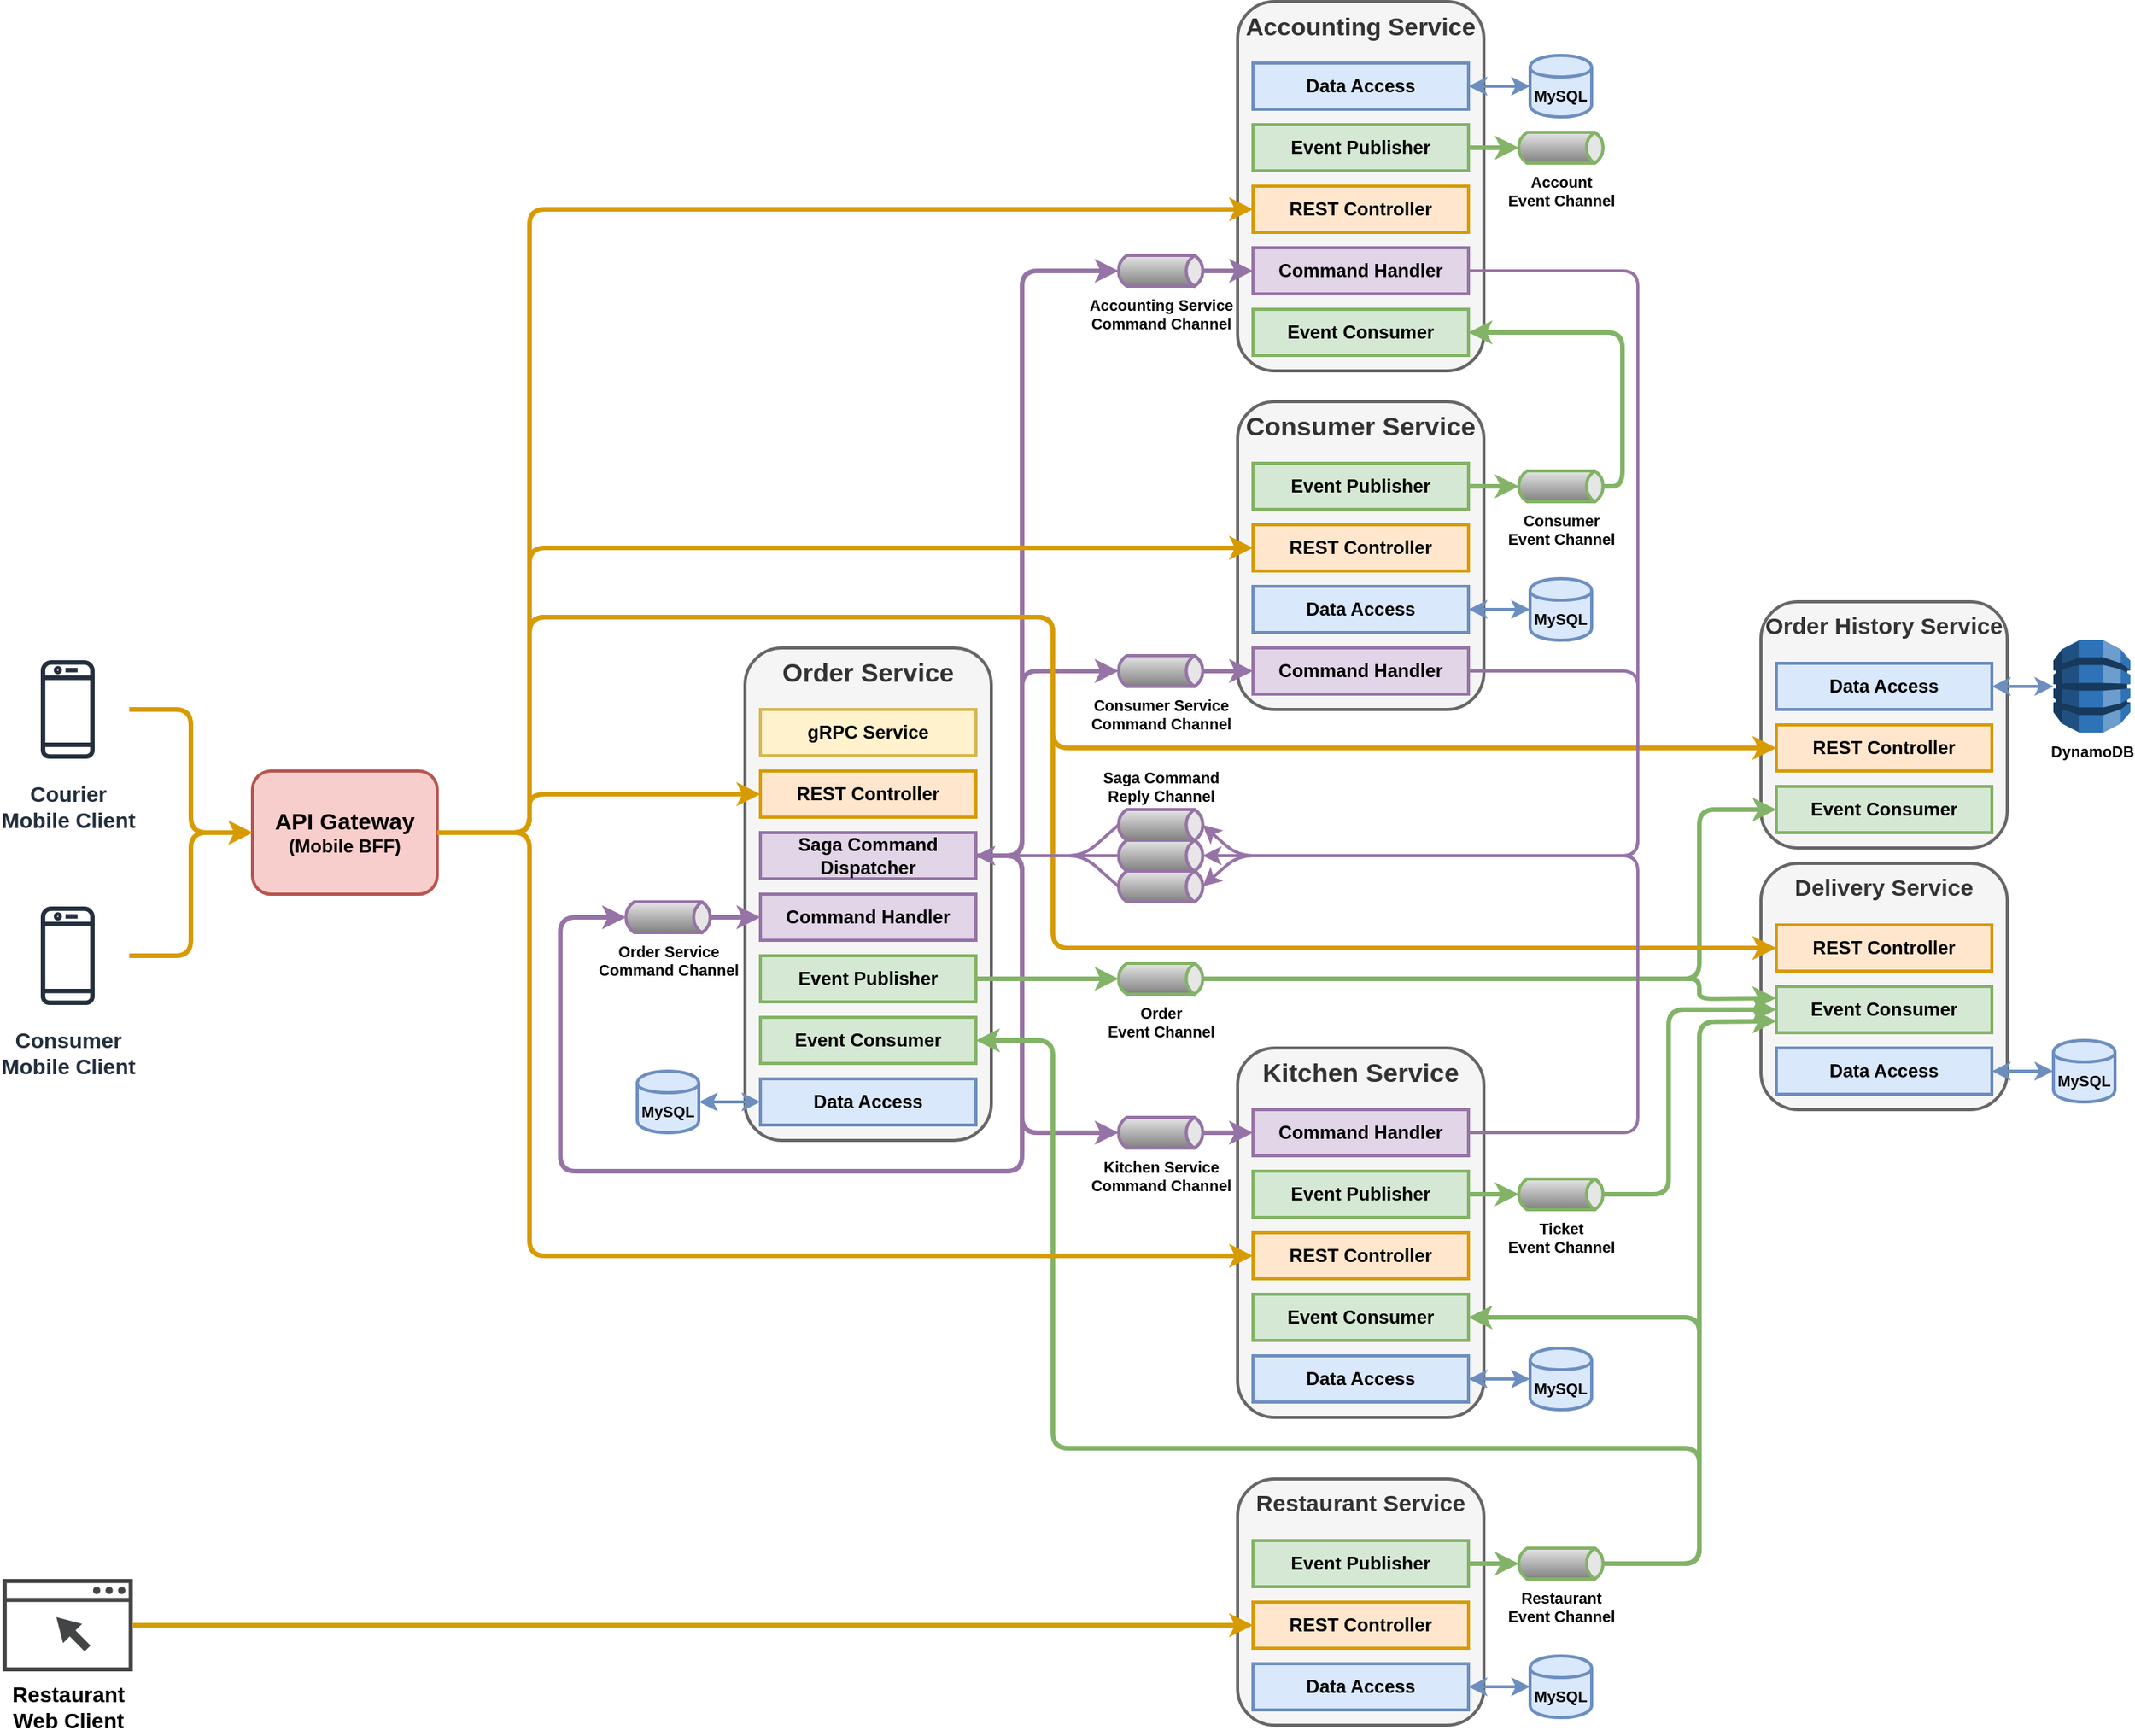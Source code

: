 <mxfile version="13.0.8" type="device"><diagram id="9nmNQ54h9ZXWQD7xM7ag" name="Page-1"><mxGraphModel dx="1535" dy="652" grid="1" gridSize="10" guides="1" tooltips="1" connect="1" arrows="1" fold="1" page="1" pageScale="1" pageWidth="2000" pageHeight="2000" math="0" shadow="0"><root><mxCell id="0"/><mxCell id="1" parent="0"/><mxCell id="T5rvNmc39NLDI_Q14zdb-1" value="&lt;font&gt;&lt;b&gt;&lt;span style=&quot;font-size: 15px&quot;&gt;API Gateway&lt;/span&gt;&lt;br&gt;&lt;font style=&quot;font-size: 12px&quot;&gt;(Mobile BFF)&lt;/font&gt;&lt;br&gt;&lt;/b&gt;&lt;/font&gt;" style="rounded=1;whiteSpace=wrap;html=1;verticalAlign=middle;strokeWidth=2;fillColor=#f8cecc;strokeColor=#b85450;" vertex="1" parent="1"><mxGeometry x="280" y="600" width="120" height="80" as="geometry"/></mxCell><mxCell id="T5rvNmc39NLDI_Q14zdb-2" value="&lt;font size=&quot;1&quot;&gt;&lt;b style=&quot;font-size: 17px&quot;&gt;Order Service&lt;/b&gt;&lt;/font&gt;" style="rounded=1;whiteSpace=wrap;html=1;verticalAlign=top;strokeWidth=2;fillColor=#f5f5f5;strokeColor=#666666;fontColor=#333333;" vertex="1" parent="1"><mxGeometry x="600" y="520" width="160" height="320" as="geometry"/></mxCell><mxCell id="T5rvNmc39NLDI_Q14zdb-3" value="&lt;font size=&quot;1&quot;&gt;&lt;b style=&quot;font-size: 16px&quot;&gt;Accounting Service&lt;/b&gt;&lt;/font&gt;" style="rounded=1;whiteSpace=wrap;html=1;verticalAlign=top;strokeWidth=2;fillColor=#f5f5f5;strokeColor=#666666;fontColor=#333333;" vertex="1" parent="1"><mxGeometry x="920" y="100" width="160" height="240" as="geometry"/></mxCell><mxCell id="T5rvNmc39NLDI_Q14zdb-4" value="&lt;font size=&quot;1&quot;&gt;&lt;b style=&quot;font-size: 17px&quot;&gt;Consumer Service&lt;/b&gt;&lt;/font&gt;" style="rounded=1;whiteSpace=wrap;html=1;verticalAlign=top;strokeWidth=2;fillColor=#f5f5f5;strokeColor=#666666;fontColor=#333333;" vertex="1" parent="1"><mxGeometry x="920" y="360" width="160" height="200" as="geometry"/></mxCell><mxCell id="T5rvNmc39NLDI_Q14zdb-5" value="&lt;font style=&quot;font-size: 15px&quot;&gt;&lt;b&gt;Delivery Service&lt;/b&gt;&lt;/font&gt;" style="rounded=1;whiteSpace=wrap;html=1;verticalAlign=top;strokeWidth=2;fillColor=#f5f5f5;strokeColor=#666666;fontColor=#333333;" vertex="1" parent="1"><mxGeometry x="1260" y="660" width="160" height="160" as="geometry"/></mxCell><mxCell id="T5rvNmc39NLDI_Q14zdb-6" value="&lt;font size=&quot;1&quot;&gt;&lt;b style=&quot;font-size: 17px&quot;&gt;Kitchen Service&lt;/b&gt;&lt;/font&gt;" style="rounded=1;whiteSpace=wrap;html=1;verticalAlign=top;strokeWidth=2;fillColor=#f5f5f5;strokeColor=#666666;fontColor=#333333;" vertex="1" parent="1"><mxGeometry x="920" y="780" width="160" height="240" as="geometry"/></mxCell><mxCell id="T5rvNmc39NLDI_Q14zdb-7" value="&lt;font style=&quot;font-size: 15px&quot;&gt;&lt;b&gt;Restaurant Service&lt;/b&gt;&lt;/font&gt;" style="rounded=1;whiteSpace=wrap;html=1;verticalAlign=top;strokeWidth=2;fillColor=#f5f5f5;strokeColor=#666666;fontColor=#333333;" vertex="1" parent="1"><mxGeometry x="920" y="1060" width="160" height="160" as="geometry"/></mxCell><mxCell id="T5rvNmc39NLDI_Q14zdb-8" value="&lt;font style=&quot;font-size: 15px&quot;&gt;&lt;b&gt;Order History Service&lt;/b&gt;&lt;/font&gt;" style="rounded=1;whiteSpace=wrap;html=1;verticalAlign=top;strokeWidth=2;fillColor=#f5f5f5;strokeColor=#666666;fontColor=#333333;" vertex="1" parent="1"><mxGeometry x="1260" y="490" width="160" height="160" as="geometry"/></mxCell><mxCell id="T5rvNmc39NLDI_Q14zdb-14" value="&lt;b&gt;REST Controller&lt;/b&gt;" style="rounded=0;whiteSpace=wrap;html=1;strokeWidth=2;fillColor=#ffe6cc;strokeColor=#d79b00;" vertex="1" parent="1"><mxGeometry x="930" y="220" width="140" height="30" as="geometry"/></mxCell><mxCell id="T5rvNmc39NLDI_Q14zdb-15" value="&lt;b&gt;Command Handler&lt;br&gt;&lt;/b&gt;" style="rounded=0;whiteSpace=wrap;html=1;strokeWidth=2;fillColor=#e1d5e7;strokeColor=#9673a6;" vertex="1" parent="1"><mxGeometry x="930" y="260" width="140" height="30" as="geometry"/></mxCell><mxCell id="T5rvNmc39NLDI_Q14zdb-17" value="&lt;b&gt;Event Consumer&lt;br&gt;&lt;/b&gt;" style="rounded=0;whiteSpace=wrap;html=1;strokeWidth=2;fillColor=#d5e8d4;strokeColor=#82b366;" vertex="1" parent="1"><mxGeometry x="930" y="300" width="140" height="30" as="geometry"/></mxCell><mxCell id="T5rvNmc39NLDI_Q14zdb-18" value="&lt;b&gt;REST Controller&lt;/b&gt;" style="rounded=0;whiteSpace=wrap;html=1;strokeWidth=2;fillColor=#ffe6cc;strokeColor=#d79b00;" vertex="1" parent="1"><mxGeometry x="930" y="440" width="140" height="30" as="geometry"/></mxCell><mxCell id="T5rvNmc39NLDI_Q14zdb-19" value="&lt;b&gt;Command Handler&lt;br&gt;&lt;/b&gt;" style="rounded=0;whiteSpace=wrap;html=1;strokeWidth=2;fillColor=#e1d5e7;strokeColor=#9673a6;" vertex="1" parent="1"><mxGeometry x="930" y="520" width="140" height="30" as="geometry"/></mxCell><mxCell id="T5rvNmc39NLDI_Q14zdb-20" value="&lt;b&gt;Event Publisher&lt;br&gt;&lt;/b&gt;" style="rounded=0;whiteSpace=wrap;html=1;strokeWidth=2;fillColor=#d5e8d4;strokeColor=#82b366;" vertex="1" parent="1"><mxGeometry x="930" y="400" width="140" height="30" as="geometry"/></mxCell><mxCell id="T5rvNmc39NLDI_Q14zdb-21" value="&lt;b&gt;REST Controller&lt;/b&gt;" style="rounded=0;whiteSpace=wrap;html=1;strokeWidth=2;fillColor=#ffe6cc;strokeColor=#d79b00;" vertex="1" parent="1"><mxGeometry x="930" y="900" width="140" height="30" as="geometry"/></mxCell><mxCell id="T5rvNmc39NLDI_Q14zdb-22" value="&lt;b&gt;Command Handler&lt;br&gt;&lt;/b&gt;" style="rounded=0;whiteSpace=wrap;html=1;strokeWidth=2;fillColor=#e1d5e7;strokeColor=#9673a6;" vertex="1" parent="1"><mxGeometry x="930" y="820" width="140" height="30" as="geometry"/></mxCell><mxCell id="T5rvNmc39NLDI_Q14zdb-23" value="&lt;b&gt;Event Consumer&lt;br&gt;&lt;/b&gt;" style="rounded=0;whiteSpace=wrap;html=1;strokeWidth=2;fillColor=#d5e8d4;strokeColor=#82b366;" vertex="1" parent="1"><mxGeometry x="930" y="940" width="140" height="30" as="geometry"/></mxCell><mxCell id="T5rvNmc39NLDI_Q14zdb-24" value="&lt;b&gt;Event Publisher&lt;br&gt;&lt;/b&gt;" style="rounded=0;whiteSpace=wrap;html=1;strokeWidth=2;fillColor=#d5e8d4;strokeColor=#82b366;" vertex="1" parent="1"><mxGeometry x="930" y="860" width="140" height="30" as="geometry"/></mxCell><mxCell id="T5rvNmc39NLDI_Q14zdb-25" value="&lt;b&gt;REST Controller&lt;/b&gt;" style="rounded=0;whiteSpace=wrap;html=1;strokeWidth=2;fillColor=#ffe6cc;strokeColor=#d79b00;" vertex="1" parent="1"><mxGeometry x="930" y="1140" width="140" height="30" as="geometry"/></mxCell><mxCell id="T5rvNmc39NLDI_Q14zdb-26" value="&lt;b&gt;Event Publisher&lt;br&gt;&lt;/b&gt;" style="rounded=0;whiteSpace=wrap;html=1;strokeWidth=2;fillColor=#d5e8d4;strokeColor=#82b366;" vertex="1" parent="1"><mxGeometry x="930" y="1100" width="140" height="30" as="geometry"/></mxCell><mxCell id="T5rvNmc39NLDI_Q14zdb-29" value="&lt;b&gt;REST Controller&lt;/b&gt;" style="rounded=0;whiteSpace=wrap;html=1;strokeWidth=2;fillColor=#ffe6cc;strokeColor=#d79b00;" vertex="1" parent="1"><mxGeometry x="1270" y="700" width="140" height="30" as="geometry"/></mxCell><mxCell id="T5rvNmc39NLDI_Q14zdb-30" value="&lt;b&gt;Event Consumer&lt;br&gt;&lt;/b&gt;" style="rounded=0;whiteSpace=wrap;html=1;strokeWidth=2;fillColor=#d5e8d4;strokeColor=#82b366;" vertex="1" parent="1"><mxGeometry x="1270" y="740" width="140" height="30" as="geometry"/></mxCell><mxCell id="T5rvNmc39NLDI_Q14zdb-31" value="&lt;b&gt;REST Controller&lt;/b&gt;" style="rounded=0;whiteSpace=wrap;html=1;strokeWidth=2;fillColor=#ffe6cc;strokeColor=#d79b00;" vertex="1" parent="1"><mxGeometry x="1270" y="570" width="140" height="30" as="geometry"/></mxCell><mxCell id="T5rvNmc39NLDI_Q14zdb-32" value="&lt;b&gt;Event Consumer&lt;br&gt;&lt;/b&gt;" style="rounded=0;whiteSpace=wrap;html=1;strokeWidth=2;fillColor=#d5e8d4;strokeColor=#82b366;" vertex="1" parent="1"><mxGeometry x="1270" y="610" width="140" height="30" as="geometry"/></mxCell><mxCell id="T5rvNmc39NLDI_Q14zdb-33" value="&lt;b&gt;REST Controller&lt;/b&gt;" style="rounded=0;whiteSpace=wrap;html=1;strokeWidth=2;fillColor=#ffe6cc;strokeColor=#d79b00;" vertex="1" parent="1"><mxGeometry x="610" y="600" width="140" height="30" as="geometry"/></mxCell><mxCell id="T5rvNmc39NLDI_Q14zdb-34" value="&lt;b&gt;Saga Command&lt;br&gt;Dispatcher&lt;br&gt;&lt;/b&gt;" style="rounded=0;whiteSpace=wrap;html=1;strokeWidth=2;fillColor=#e1d5e7;strokeColor=#9673a6;" vertex="1" parent="1"><mxGeometry x="610" y="640" width="140" height="30" as="geometry"/></mxCell><mxCell id="T5rvNmc39NLDI_Q14zdb-35" value="&lt;b&gt;Command Handler&lt;br&gt;&lt;/b&gt;" style="rounded=0;whiteSpace=wrap;html=1;strokeWidth=2;fillColor=#e1d5e7;strokeColor=#9673a6;" vertex="1" parent="1"><mxGeometry x="610" y="680" width="140" height="30" as="geometry"/></mxCell><mxCell id="T5rvNmc39NLDI_Q14zdb-36" value="&lt;b&gt;Event Publisher&lt;br&gt;&lt;/b&gt;" style="rounded=0;whiteSpace=wrap;html=1;strokeWidth=2;fillColor=#d5e8d4;strokeColor=#82b366;" vertex="1" parent="1"><mxGeometry x="610" y="720" width="140" height="30" as="geometry"/></mxCell><mxCell id="T5rvNmc39NLDI_Q14zdb-37" value="&lt;b&gt;Event Consumer&lt;br&gt;&lt;/b&gt;" style="rounded=0;whiteSpace=wrap;html=1;strokeWidth=2;fillColor=#d5e8d4;strokeColor=#82b366;" vertex="1" parent="1"><mxGeometry x="610" y="760" width="140" height="30" as="geometry"/></mxCell><mxCell id="T5rvNmc39NLDI_Q14zdb-38" value="&lt;b&gt;gRPC Service&lt;/b&gt;" style="rounded=0;whiteSpace=wrap;html=1;strokeWidth=2;fillColor=#fff2cc;strokeColor=#d6b656;" vertex="1" parent="1"><mxGeometry x="610" y="560" width="140" height="30" as="geometry"/></mxCell><mxCell id="T5rvNmc39NLDI_Q14zdb-39" value="&lt;font style=&quot;font-size: 10px&quot;&gt;&lt;b&gt;Accounting Service&lt;br&gt;Command Channel&lt;/b&gt;&lt;/font&gt;" style="strokeWidth=2;outlineConnect=0;dashed=0;align=center;html=1;fontSize=8;shape=mxgraph.eip.messageChannel;verticalLabelPosition=bottom;labelBackgroundColor=#ffffff;verticalAlign=top;fillColor=#e1d5e7;strokeColor=#9673a6;" vertex="1" parent="1"><mxGeometry x="840" y="265" width="60" height="20" as="geometry"/></mxCell><mxCell id="T5rvNmc39NLDI_Q14zdb-40" value="&lt;b style=&quot;font-size: 10px&quot;&gt;Consumer Service&lt;br&gt;Command Channel&lt;/b&gt;" style="strokeWidth=2;outlineConnect=0;dashed=0;align=center;html=1;fontSize=8;shape=mxgraph.eip.messageChannel;verticalLabelPosition=bottom;labelBackgroundColor=#ffffff;verticalAlign=top;fillColor=#e1d5e7;strokeColor=#9673a6;" vertex="1" parent="1"><mxGeometry x="840" y="525" width="60" height="20" as="geometry"/></mxCell><mxCell id="T5rvNmc39NLDI_Q14zdb-41" value="&lt;b style=&quot;font-size: 10px&quot;&gt;Kitchen Service&lt;br&gt;Command Channel&lt;/b&gt;" style="strokeWidth=2;outlineConnect=0;dashed=0;align=center;html=1;fontSize=8;shape=mxgraph.eip.messageChannel;verticalLabelPosition=bottom;labelBackgroundColor=#ffffff;verticalAlign=top;fillColor=#e1d5e7;strokeColor=#9673a6;" vertex="1" parent="1"><mxGeometry x="840" y="825" width="60" height="20" as="geometry"/></mxCell><mxCell id="T5rvNmc39NLDI_Q14zdb-42" value="" style="endArrow=classic;html=1;fontSize=8;strokeWidth=3;entryX=0;entryY=0.5;entryDx=0;entryDy=0;exitX=1;exitY=0.5;exitDx=-2.7;exitDy=0;exitPerimeter=0;fillColor=#e1d5e7;strokeColor=#9673a6;" edge="1" parent="1" source="T5rvNmc39NLDI_Q14zdb-39" target="T5rvNmc39NLDI_Q14zdb-15"><mxGeometry width="50" height="50" relative="1" as="geometry"><mxPoint x="710" y="360" as="sourcePoint"/><mxPoint x="760" y="310" as="targetPoint"/></mxGeometry></mxCell><mxCell id="T5rvNmc39NLDI_Q14zdb-44" value="" style="endArrow=classic;html=1;strokeWidth=3;fontSize=8;entryX=0;entryY=0.5;entryDx=0;entryDy=0;exitX=1;exitY=0.5;exitDx=-2.7;exitDy=0;exitPerimeter=0;fillColor=#e1d5e7;strokeColor=#9673a6;" edge="1" parent="1" source="T5rvNmc39NLDI_Q14zdb-40" target="T5rvNmc39NLDI_Q14zdb-19"><mxGeometry width="50" height="50" relative="1" as="geometry"><mxPoint x="710" y="380" as="sourcePoint"/><mxPoint x="760" y="330" as="targetPoint"/></mxGeometry></mxCell><mxCell id="T5rvNmc39NLDI_Q14zdb-45" value="" style="endArrow=classic;html=1;strokeWidth=3;fontSize=8;entryX=0;entryY=0.5;entryDx=0;entryDy=0;exitX=1;exitY=0.5;exitDx=-2.7;exitDy=0;exitPerimeter=0;fillColor=#e1d5e7;strokeColor=#9673a6;" edge="1" parent="1" source="T5rvNmc39NLDI_Q14zdb-41" target="T5rvNmc39NLDI_Q14zdb-22"><mxGeometry width="50" height="50" relative="1" as="geometry"><mxPoint x="710" y="400" as="sourcePoint"/><mxPoint x="760" y="350" as="targetPoint"/></mxGeometry></mxCell><mxCell id="T5rvNmc39NLDI_Q14zdb-46" value="" style="endArrow=classic;html=1;strokeWidth=3;fontSize=8;entryX=0;entryY=0.5;entryDx=2.7;entryDy=0;entryPerimeter=0;exitX=1;exitY=0.5;exitDx=0;exitDy=0;fillColor=#e1d5e7;strokeColor=#9673a6;" edge="1" parent="1" source="T5rvNmc39NLDI_Q14zdb-34" target="T5rvNmc39NLDI_Q14zdb-39"><mxGeometry width="50" height="50" relative="1" as="geometry"><mxPoint x="830" y="680" as="sourcePoint"/><mxPoint x="800" y="530" as="targetPoint"/><Array as="points"><mxPoint x="780" y="655"/><mxPoint x="780" y="275"/></Array></mxGeometry></mxCell><mxCell id="T5rvNmc39NLDI_Q14zdb-47" value="" style="endArrow=classic;html=1;strokeWidth=3;fontSize=8;entryX=0;entryY=0.5;entryDx=2.7;entryDy=0;entryPerimeter=0;exitX=1;exitY=0.5;exitDx=0;exitDy=0;fillColor=#e1d5e7;strokeColor=#9673a6;" edge="1" parent="1" source="T5rvNmc39NLDI_Q14zdb-34" target="T5rvNmc39NLDI_Q14zdb-40"><mxGeometry width="50" height="50" relative="1" as="geometry"><mxPoint x="750" y="580" as="sourcePoint"/><mxPoint x="800" y="530" as="targetPoint"/><Array as="points"><mxPoint x="780" y="655"/><mxPoint x="780" y="535"/></Array></mxGeometry></mxCell><mxCell id="T5rvNmc39NLDI_Q14zdb-48" value="" style="endArrow=classic;html=1;strokeWidth=3;fontSize=8;entryX=0;entryY=0.5;entryDx=2.7;entryDy=0;entryPerimeter=0;exitX=1;exitY=0.5;exitDx=0;exitDy=0;fillColor=#e1d5e7;strokeColor=#9673a6;" edge="1" parent="1" source="T5rvNmc39NLDI_Q14zdb-34" target="T5rvNmc39NLDI_Q14zdb-41"><mxGeometry width="50" height="50" relative="1" as="geometry"><mxPoint x="750" y="660" as="sourcePoint"/><mxPoint x="800" y="530" as="targetPoint"/><Array as="points"><mxPoint x="780" y="655"/><mxPoint x="780" y="835"/></Array></mxGeometry></mxCell><mxCell id="T5rvNmc39NLDI_Q14zdb-49" value="&lt;font style=&quot;font-size: 10px&quot;&gt;&lt;b&gt;Order Service&lt;br&gt;Command Channel&lt;/b&gt;&lt;/font&gt;" style="strokeWidth=2;outlineConnect=0;dashed=0;align=center;html=1;fontSize=8;shape=mxgraph.eip.messageChannel;verticalLabelPosition=bottom;labelBackgroundColor=#ffffff;verticalAlign=top;fillColor=#e1d5e7;strokeColor=#9673a6;" vertex="1" parent="1"><mxGeometry x="520" y="685" width="60" height="20" as="geometry"/></mxCell><mxCell id="T5rvNmc39NLDI_Q14zdb-50" value="" style="endArrow=classic;html=1;strokeWidth=3;fontSize=8;exitX=1;exitY=0.5;exitDx=0;exitDy=0;entryX=0;entryY=0.5;entryDx=2.7;entryDy=0;entryPerimeter=0;fillColor=#e1d5e7;strokeColor=#9673a6;" edge="1" parent="1" source="T5rvNmc39NLDI_Q14zdb-34" target="T5rvNmc39NLDI_Q14zdb-49"><mxGeometry width="50" height="50" relative="1" as="geometry"><mxPoint x="750" y="600" as="sourcePoint"/><mxPoint x="800" y="550" as="targetPoint"/><Array as="points"><mxPoint x="780" y="655"/><mxPoint x="780" y="860"/><mxPoint x="480" y="860"/><mxPoint x="480" y="695"/></Array></mxGeometry></mxCell><mxCell id="T5rvNmc39NLDI_Q14zdb-51" value="" style="endArrow=classic;html=1;strokeWidth=3;fontSize=8;exitX=1;exitY=0.5;exitDx=-2.7;exitDy=0;exitPerimeter=0;entryX=0;entryY=0.5;entryDx=0;entryDy=0;fillColor=#e1d5e7;strokeColor=#9673a6;" edge="1" parent="1" source="T5rvNmc39NLDI_Q14zdb-49" target="T5rvNmc39NLDI_Q14zdb-35"><mxGeometry width="50" height="50" relative="1" as="geometry"><mxPoint x="750" y="630" as="sourcePoint"/><mxPoint x="800" y="580" as="targetPoint"/></mxGeometry></mxCell><mxCell id="T5rvNmc39NLDI_Q14zdb-52" value="&lt;b style=&quot;font-size: 10px&quot;&gt;Account&lt;br&gt;Event Channel&lt;/b&gt;" style="strokeWidth=2;outlineConnect=0;dashed=0;align=center;html=1;fontSize=8;shape=mxgraph.eip.messageChannel;verticalLabelPosition=bottom;labelBackgroundColor=#ffffff;verticalAlign=top;fillColor=#d5e8d4;strokeColor=#82b366;" vertex="1" parent="1"><mxGeometry x="1100" y="185" width="60" height="20" as="geometry"/></mxCell><mxCell id="T5rvNmc39NLDI_Q14zdb-53" value="&lt;b&gt;Event Publisher&lt;br&gt;&lt;/b&gt;" style="rounded=0;whiteSpace=wrap;html=1;strokeWidth=2;fillColor=#d5e8d4;strokeColor=#82b366;" vertex="1" parent="1"><mxGeometry x="930" y="180" width="140" height="30" as="geometry"/></mxCell><mxCell id="T5rvNmc39NLDI_Q14zdb-56" value="&lt;font style=&quot;font-size: 10px&quot;&gt;&lt;b&gt;Consumer&lt;br&gt;Event Channel&lt;/b&gt;&lt;/font&gt;" style="strokeWidth=2;outlineConnect=0;dashed=0;align=center;html=1;fontSize=8;shape=mxgraph.eip.messageChannel;verticalLabelPosition=bottom;labelBackgroundColor=#ffffff;verticalAlign=top;fillColor=#d5e8d4;strokeColor=#82b366;" vertex="1" parent="1"><mxGeometry x="1100" y="405" width="60" height="20" as="geometry"/></mxCell><mxCell id="T5rvNmc39NLDI_Q14zdb-57" value="" style="endArrow=classic;html=1;strokeWidth=3;fontSize=8;entryX=0;entryY=0.5;entryDx=2.7;entryDy=0;entryPerimeter=0;exitX=1;exitY=0.5;exitDx=0;exitDy=0;fillColor=#d5e8d4;strokeColor=#82b366;" edge="1" parent="1" source="T5rvNmc39NLDI_Q14zdb-20" target="T5rvNmc39NLDI_Q14zdb-56"><mxGeometry width="50" height="50" relative="1" as="geometry"><mxPoint x="710" y="380" as="sourcePoint"/><mxPoint x="760" y="330" as="targetPoint"/></mxGeometry></mxCell><mxCell id="T5rvNmc39NLDI_Q14zdb-55" value="" style="endArrow=classic;html=1;strokeWidth=3;fontSize=8;entryX=0;entryY=0.5;entryDx=2.7;entryDy=0;entryPerimeter=0;exitX=1;exitY=0.5;exitDx=0;exitDy=0;fillColor=#d5e8d4;strokeColor=#82b366;" edge="1" parent="1" source="T5rvNmc39NLDI_Q14zdb-53" target="T5rvNmc39NLDI_Q14zdb-52"><mxGeometry width="50" height="50" relative="1" as="geometry"><mxPoint x="710" y="430" as="sourcePoint"/><mxPoint x="760" y="380" as="targetPoint"/></mxGeometry></mxCell><mxCell id="T5rvNmc39NLDI_Q14zdb-58" value="&lt;font style=&quot;font-size: 10px&quot;&gt;&lt;b&gt;Order &lt;br&gt;Event Channel&lt;/b&gt;&lt;/font&gt;" style="strokeWidth=2;outlineConnect=0;dashed=0;align=center;html=1;fontSize=8;shape=mxgraph.eip.messageChannel;verticalLabelPosition=bottom;labelBackgroundColor=#ffffff;verticalAlign=top;fillColor=#d5e8d4;strokeColor=#82b366;" vertex="1" parent="1"><mxGeometry x="840" y="725" width="60" height="20" as="geometry"/></mxCell><mxCell id="T5rvNmc39NLDI_Q14zdb-59" value="" style="endArrow=classic;html=1;strokeWidth=3;fontSize=8;entryX=0;entryY=0.5;entryDx=2.7;entryDy=0;entryPerimeter=0;exitX=1;exitY=0.5;exitDx=0;exitDy=0;fillColor=#d5e8d4;strokeColor=#82b366;" edge="1" parent="1" source="T5rvNmc39NLDI_Q14zdb-36" target="T5rvNmc39NLDI_Q14zdb-58"><mxGeometry width="50" height="50" relative="1" as="geometry"><mxPoint x="750" y="780" as="sourcePoint"/><mxPoint x="810" y="810" as="targetPoint"/></mxGeometry></mxCell><mxCell id="T5rvNmc39NLDI_Q14zdb-60" value="&lt;font style=&quot;font-size: 10px&quot;&gt;&lt;b&gt;Ticket&lt;br&gt;Event Channel&lt;/b&gt;&lt;/font&gt;" style="strokeWidth=2;outlineConnect=0;dashed=0;align=center;html=1;fontSize=8;shape=mxgraph.eip.messageChannel;verticalLabelPosition=bottom;labelBackgroundColor=#ffffff;verticalAlign=top;fillColor=#d5e8d4;strokeColor=#82b366;" vertex="1" parent="1"><mxGeometry x="1100" y="865" width="60" height="20" as="geometry"/></mxCell><mxCell id="T5rvNmc39NLDI_Q14zdb-61" value="&lt;font style=&quot;font-size: 10px&quot;&gt;&lt;b&gt;Restaurant&lt;br&gt;Event Channel&lt;/b&gt;&lt;/font&gt;" style="strokeWidth=2;outlineConnect=0;dashed=0;align=center;html=1;fontSize=8;shape=mxgraph.eip.messageChannel;verticalLabelPosition=bottom;labelBackgroundColor=#ffffff;verticalAlign=top;fillColor=#d5e8d4;strokeColor=#82b366;" vertex="1" parent="1"><mxGeometry x="1100" y="1105" width="60" height="20" as="geometry"/></mxCell><mxCell id="T5rvNmc39NLDI_Q14zdb-62" value="" style="endArrow=classic;html=1;strokeWidth=3;fontSize=8;entryX=0;entryY=0.5;entryDx=2.7;entryDy=0;entryPerimeter=0;exitX=1;exitY=0.5;exitDx=0;exitDy=0;fillColor=#d5e8d4;strokeColor=#82b366;" edge="1" parent="1" source="T5rvNmc39NLDI_Q14zdb-24" target="T5rvNmc39NLDI_Q14zdb-60"><mxGeometry width="50" height="50" relative="1" as="geometry"><mxPoint x="710" y="770" as="sourcePoint"/><mxPoint x="760" y="720" as="targetPoint"/></mxGeometry></mxCell><mxCell id="T5rvNmc39NLDI_Q14zdb-63" value="" style="endArrow=classic;html=1;strokeWidth=3;fontSize=8;entryX=0;entryY=0.5;entryDx=2.7;entryDy=0;entryPerimeter=0;exitX=1;exitY=0.5;exitDx=0;exitDy=0;fillColor=#d5e8d4;strokeColor=#82b366;" edge="1" parent="1" source="T5rvNmc39NLDI_Q14zdb-26" target="T5rvNmc39NLDI_Q14zdb-61"><mxGeometry width="50" height="50" relative="1" as="geometry"><mxPoint x="710" y="990" as="sourcePoint"/><mxPoint x="760" y="940" as="targetPoint"/></mxGeometry></mxCell><mxCell id="T5rvNmc39NLDI_Q14zdb-64" value="" style="endArrow=classic;html=1;strokeWidth=3;fontSize=8;exitX=1;exitY=0.5;exitDx=-2.7;exitDy=0;exitPerimeter=0;entryX=1;entryY=0.5;entryDx=0;entryDy=0;fillColor=#d5e8d4;strokeColor=#82b366;" edge="1" parent="1" source="T5rvNmc39NLDI_Q14zdb-56" target="T5rvNmc39NLDI_Q14zdb-17"><mxGeometry width="50" height="50" relative="1" as="geometry"><mxPoint x="710" y="330" as="sourcePoint"/><mxPoint x="760" y="280" as="targetPoint"/><Array as="points"><mxPoint x="1170" y="415"/><mxPoint x="1170" y="315"/></Array></mxGeometry></mxCell><mxCell id="T5rvNmc39NLDI_Q14zdb-66" value="" style="endArrow=classic;html=1;strokeWidth=3;fontSize=8;entryX=0;entryY=0.25;entryDx=0;entryDy=0;exitX=1;exitY=0.5;exitDx=-2.7;exitDy=0;exitPerimeter=0;fillColor=#d5e8d4;strokeColor=#82b366;" edge="1" parent="1" source="T5rvNmc39NLDI_Q14zdb-58" target="T5rvNmc39NLDI_Q14zdb-30"><mxGeometry width="50" height="50" relative="1" as="geometry"><mxPoint x="750" y="560" as="sourcePoint"/><mxPoint x="800" y="510" as="targetPoint"/><Array as="points"><mxPoint x="1200" y="735"/><mxPoint x="1220" y="735"/><mxPoint x="1220" y="748"/></Array></mxGeometry></mxCell><mxCell id="T5rvNmc39NLDI_Q14zdb-67" value="" style="endArrow=classic;html=1;strokeWidth=3;fontSize=8;entryX=0;entryY=0.5;entryDx=0;entryDy=0;exitX=1;exitY=0.5;exitDx=-2.7;exitDy=0;exitPerimeter=0;fillColor=#d5e8d4;strokeColor=#82b366;" edge="1" parent="1" source="T5rvNmc39NLDI_Q14zdb-58" target="T5rvNmc39NLDI_Q14zdb-32"><mxGeometry width="50" height="50" relative="1" as="geometry"><mxPoint x="750" y="560" as="sourcePoint"/><mxPoint x="800" y="510" as="targetPoint"/><Array as="points"><mxPoint x="1220" y="735"/><mxPoint x="1220" y="625"/></Array></mxGeometry></mxCell><mxCell id="T5rvNmc39NLDI_Q14zdb-68" value="" style="endArrow=classic;html=1;strokeWidth=3;fontSize=8;exitX=1;exitY=0.5;exitDx=-2.7;exitDy=0;exitPerimeter=0;fillColor=#d5e8d4;strokeColor=#82b366;entryX=0;entryY=0.5;entryDx=0;entryDy=0;" edge="1" parent="1" source="T5rvNmc39NLDI_Q14zdb-60" target="T5rvNmc39NLDI_Q14zdb-30"><mxGeometry width="50" height="50" relative="1" as="geometry"><mxPoint x="750" y="1030" as="sourcePoint"/><mxPoint x="1250" y="860" as="targetPoint"/><Array as="points"><mxPoint x="1200" y="875"/><mxPoint x="1200" y="755"/></Array></mxGeometry></mxCell><mxCell id="T5rvNmc39NLDI_Q14zdb-69" value="" style="endArrow=classic;html=1;strokeWidth=3;fontSize=8;exitX=1;exitY=0.5;exitDx=-2.7;exitDy=0;exitPerimeter=0;fillColor=#d5e8d4;strokeColor=#82b366;entryX=0;entryY=0.75;entryDx=0;entryDy=0;" edge="1" parent="1" source="T5rvNmc39NLDI_Q14zdb-61" target="T5rvNmc39NLDI_Q14zdb-30"><mxGeometry width="50" height="50" relative="1" as="geometry"><mxPoint x="750" y="880" as="sourcePoint"/><mxPoint x="1250" y="920" as="targetPoint"/><Array as="points"><mxPoint x="1220" y="1115"/><mxPoint x="1220" y="763"/></Array></mxGeometry></mxCell><mxCell id="T5rvNmc39NLDI_Q14zdb-71" value="" style="endArrow=classic;html=1;strokeWidth=3;fontSize=8;exitX=1;exitY=0.5;exitDx=-2.7;exitDy=0;exitPerimeter=0;entryX=1;entryY=0.5;entryDx=0;entryDy=0;fillColor=#d5e8d4;strokeColor=#82b366;" edge="1" parent="1" source="T5rvNmc39NLDI_Q14zdb-61" target="T5rvNmc39NLDI_Q14zdb-23"><mxGeometry width="50" height="50" relative="1" as="geometry"><mxPoint x="750" y="850" as="sourcePoint"/><mxPoint x="800" y="800" as="targetPoint"/><Array as="points"><mxPoint x="1220" y="1115"/><mxPoint x="1220" y="955"/></Array></mxGeometry></mxCell><mxCell id="T5rvNmc39NLDI_Q14zdb-72" value="" style="endArrow=classic;html=1;strokeWidth=3;fontSize=8;exitX=1;exitY=0.5;exitDx=-2.7;exitDy=0;exitPerimeter=0;entryX=1;entryY=0.5;entryDx=0;entryDy=0;fillColor=#d5e8d4;strokeColor=#82b366;" edge="1" parent="1" source="T5rvNmc39NLDI_Q14zdb-61" target="T5rvNmc39NLDI_Q14zdb-37"><mxGeometry width="50" height="50" relative="1" as="geometry"><mxPoint x="750" y="980" as="sourcePoint"/><mxPoint x="1150" y="1020" as="targetPoint"/><Array as="points"><mxPoint x="1220" y="1115"/><mxPoint x="1220" y="1040"/><mxPoint x="800" y="1040"/><mxPoint x="800" y="775"/></Array></mxGeometry></mxCell><mxCell id="T5rvNmc39NLDI_Q14zdb-73" value="" style="endArrow=classic;html=1;strokeWidth=3;fontSize=8;exitX=1;exitY=0.5;exitDx=0;exitDy=0;entryX=0;entryY=0.5;entryDx=0;entryDy=0;fillColor=#ffe6cc;strokeColor=#d79b00;" edge="1" parent="1" source="T5rvNmc39NLDI_Q14zdb-1" target="T5rvNmc39NLDI_Q14zdb-33"><mxGeometry width="50" height="50" relative="1" as="geometry"><mxPoint x="340" y="830" as="sourcePoint"/><mxPoint x="440" y="900" as="targetPoint"/><Array as="points"><mxPoint x="460" y="640"/><mxPoint x="460" y="615"/></Array></mxGeometry></mxCell><mxCell id="T5rvNmc39NLDI_Q14zdb-75" value="" style="endArrow=classic;html=1;strokeWidth=3;fontSize=8;entryX=0;entryY=0.5;entryDx=0;entryDy=0;exitX=1;exitY=0.5;exitDx=0;exitDy=0;fillColor=#ffe6cc;strokeColor=#d79b00;" edge="1" parent="1" source="T5rvNmc39NLDI_Q14zdb-1" target="T5rvNmc39NLDI_Q14zdb-18"><mxGeometry width="50" height="50" relative="1" as="geometry"><mxPoint x="750" y="550" as="sourcePoint"/><mxPoint x="800" y="500" as="targetPoint"/><Array as="points"><mxPoint x="460" y="640"/><mxPoint x="460" y="455"/></Array></mxGeometry></mxCell><mxCell id="T5rvNmc39NLDI_Q14zdb-76" value="" style="endArrow=classic;html=1;strokeWidth=3;fontSize=8;entryX=0;entryY=0.5;entryDx=0;entryDy=0;exitX=1;exitY=0.5;exitDx=0;exitDy=0;fillColor=#ffe6cc;strokeColor=#d79b00;" edge="1" parent="1" source="T5rvNmc39NLDI_Q14zdb-1" target="T5rvNmc39NLDI_Q14zdb-14"><mxGeometry width="50" height="50" relative="1" as="geometry"><mxPoint x="750" y="390" as="sourcePoint"/><mxPoint x="800" y="340" as="targetPoint"/><Array as="points"><mxPoint x="460" y="640"/><mxPoint x="460" y="235"/></Array></mxGeometry></mxCell><mxCell id="T5rvNmc39NLDI_Q14zdb-77" value="" style="endArrow=classic;html=1;strokeWidth=3;fontSize=8;exitX=1;exitY=0.5;exitDx=0;exitDy=0;entryX=0;entryY=0.5;entryDx=0;entryDy=0;fillColor=#ffe6cc;strokeColor=#d79b00;" edge="1" parent="1" source="T5rvNmc39NLDI_Q14zdb-1" target="T5rvNmc39NLDI_Q14zdb-21"><mxGeometry width="50" height="50" relative="1" as="geometry"><mxPoint x="750" y="810" as="sourcePoint"/><mxPoint x="800" y="760" as="targetPoint"/><Array as="points"><mxPoint x="460" y="640"/><mxPoint x="460" y="915"/></Array></mxGeometry></mxCell><mxCell id="T5rvNmc39NLDI_Q14zdb-80" value="" style="endArrow=classic;html=1;strokeWidth=3;fontSize=8;exitX=1;exitY=0.5;exitDx=0;exitDy=0;entryX=0;entryY=0.5;entryDx=0;entryDy=0;fillColor=#ffe6cc;strokeColor=#d79b00;" edge="1" parent="1" source="T5rvNmc39NLDI_Q14zdb-1" target="T5rvNmc39NLDI_Q14zdb-31"><mxGeometry width="50" height="50" relative="1" as="geometry"><mxPoint x="750" y="370" as="sourcePoint"/><mxPoint x="800" y="320" as="targetPoint"/><Array as="points"><mxPoint x="460" y="640"/><mxPoint x="460" y="500"/><mxPoint x="800" y="500"/><mxPoint x="800" y="585"/></Array></mxGeometry></mxCell><mxCell id="T5rvNmc39NLDI_Q14zdb-81" value="" style="endArrow=classic;html=1;strokeWidth=3;fontSize=8;exitX=1;exitY=0.5;exitDx=0;exitDy=0;entryX=0;entryY=0.5;entryDx=0;entryDy=0;fillColor=#ffe6cc;strokeColor=#d79b00;" edge="1" parent="1" source="T5rvNmc39NLDI_Q14zdb-1" target="T5rvNmc39NLDI_Q14zdb-29"><mxGeometry width="50" height="50" relative="1" as="geometry"><mxPoint x="750" y="570" as="sourcePoint"/><mxPoint x="800" y="520" as="targetPoint"/><Array as="points"><mxPoint x="460" y="640"/><mxPoint x="460" y="500"/><mxPoint x="800" y="500"/><mxPoint x="800" y="715"/></Array></mxGeometry></mxCell><mxCell id="T5rvNmc39NLDI_Q14zdb-83" value="&lt;b&gt;Data Access&lt;/b&gt;" style="rounded=0;whiteSpace=wrap;html=1;strokeWidth=2;fillColor=#dae8fc;strokeColor=#6c8ebf;" vertex="1" parent="1"><mxGeometry x="930" y="140" width="140" height="30" as="geometry"/></mxCell><mxCell id="T5rvNmc39NLDI_Q14zdb-84" value="&lt;b&gt;Data Access&lt;/b&gt;" style="rounded=0;whiteSpace=wrap;html=1;strokeWidth=2;fillColor=#dae8fc;strokeColor=#6c8ebf;" vertex="1" parent="1"><mxGeometry x="930" y="480" width="140" height="30" as="geometry"/></mxCell><mxCell id="T5rvNmc39NLDI_Q14zdb-86" value="&lt;b&gt;Data Access&lt;/b&gt;" style="rounded=0;whiteSpace=wrap;html=1;strokeWidth=2;fillColor=#dae8fc;strokeColor=#6c8ebf;" vertex="1" parent="1"><mxGeometry x="930" y="980" width="140" height="30" as="geometry"/></mxCell><mxCell id="T5rvNmc39NLDI_Q14zdb-87" value="&lt;b&gt;Data Access&lt;/b&gt;" style="rounded=0;whiteSpace=wrap;html=1;strokeWidth=2;fillColor=#dae8fc;strokeColor=#6c8ebf;" vertex="1" parent="1"><mxGeometry x="930" y="1180" width="140" height="30" as="geometry"/></mxCell><mxCell id="T5rvNmc39NLDI_Q14zdb-88" value="&lt;b&gt;Data Access&lt;/b&gt;" style="rounded=0;whiteSpace=wrap;html=1;strokeWidth=2;fillColor=#dae8fc;strokeColor=#6c8ebf;" vertex="1" parent="1"><mxGeometry x="1270" y="780" width="140" height="30" as="geometry"/></mxCell><mxCell id="T5rvNmc39NLDI_Q14zdb-89" value="&lt;b&gt;Data Access&lt;/b&gt;" style="rounded=0;whiteSpace=wrap;html=1;strokeWidth=2;fillColor=#dae8fc;strokeColor=#6c8ebf;" vertex="1" parent="1"><mxGeometry x="1270" y="530" width="140" height="30" as="geometry"/></mxCell><mxCell id="T5rvNmc39NLDI_Q14zdb-90" value="&lt;b&gt;Data Access&lt;/b&gt;" style="rounded=0;whiteSpace=wrap;html=1;strokeWidth=2;fillColor=#dae8fc;strokeColor=#6c8ebf;" vertex="1" parent="1"><mxGeometry x="610" y="800" width="140" height="30" as="geometry"/></mxCell><mxCell id="T5rvNmc39NLDI_Q14zdb-93" value="&lt;font style=&quot;font-size: 10px&quot;&gt;&lt;b&gt;MySQL&lt;/b&gt;&lt;/font&gt;" style="shape=cylinder;whiteSpace=wrap;html=1;boundedLbl=1;backgroundOutline=1;strokeWidth=2;fontSize=8;fillColor=#dae8fc;strokeColor=#6c8ebf;" vertex="1" parent="1"><mxGeometry x="1110" y="475" width="40" height="40" as="geometry"/></mxCell><mxCell id="T5rvNmc39NLDI_Q14zdb-94" value="&lt;font style=&quot;font-size: 10px&quot;&gt;&lt;b&gt;MySQL&lt;/b&gt;&lt;/font&gt;" style="shape=cylinder;whiteSpace=wrap;html=1;boundedLbl=1;backgroundOutline=1;strokeWidth=2;fontSize=8;fillColor=#dae8fc;strokeColor=#6c8ebf;" vertex="1" parent="1"><mxGeometry x="1110" y="135" width="40" height="40" as="geometry"/></mxCell><mxCell id="T5rvNmc39NLDI_Q14zdb-96" value="&lt;b&gt;&lt;font style=&quot;font-size: 10px&quot;&gt;MySQL&lt;/font&gt;&lt;/b&gt;" style="shape=cylinder;whiteSpace=wrap;html=1;boundedLbl=1;backgroundOutline=1;strokeWidth=2;fontSize=8;fillColor=#dae8fc;strokeColor=#6c8ebf;" vertex="1" parent="1"><mxGeometry x="1450" y="775" width="40" height="40" as="geometry"/></mxCell><mxCell id="T5rvNmc39NLDI_Q14zdb-97" value="&lt;font style=&quot;font-size: 10px&quot;&gt;&lt;b&gt;MySQL&lt;/b&gt;&lt;/font&gt;" style="shape=cylinder;whiteSpace=wrap;html=1;boundedLbl=1;backgroundOutline=1;strokeWidth=2;fontSize=8;fillColor=#dae8fc;strokeColor=#6c8ebf;" vertex="1" parent="1"><mxGeometry x="1110" y="975" width="40" height="40" as="geometry"/></mxCell><mxCell id="T5rvNmc39NLDI_Q14zdb-98" value="&lt;font style=&quot;font-size: 10px&quot;&gt;&lt;b&gt;MySQL&lt;/b&gt;&lt;/font&gt;" style="shape=cylinder;whiteSpace=wrap;html=1;boundedLbl=1;backgroundOutline=1;strokeWidth=2;fontSize=8;fillColor=#dae8fc;strokeColor=#6c8ebf;" vertex="1" parent="1"><mxGeometry x="1110" y="1175" width="40" height="40" as="geometry"/></mxCell><mxCell id="T5rvNmc39NLDI_Q14zdb-99" value="&lt;font size=&quot;1&quot;&gt;&lt;b&gt;MySQL&lt;/b&gt;&lt;/font&gt;" style="shape=cylinder;whiteSpace=wrap;html=1;boundedLbl=1;backgroundOutline=1;strokeWidth=2;fontSize=8;fillColor=#dae8fc;strokeColor=#6c8ebf;" vertex="1" parent="1"><mxGeometry x="530" y="795" width="40" height="40" as="geometry"/></mxCell><mxCell id="T5rvNmc39NLDI_Q14zdb-100" value="" style="endArrow=classic;startArrow=classic;html=1;strokeWidth=2;fontSize=8;exitX=1;exitY=0.5;exitDx=0;exitDy=0;entryX=0;entryY=0.5;entryDx=0;entryDy=0;fillColor=#dae8fc;strokeColor=#6c8ebf;" edge="1" parent="1" source="T5rvNmc39NLDI_Q14zdb-99" target="T5rvNmc39NLDI_Q14zdb-90"><mxGeometry width="50" height="50" relative="1" as="geometry"><mxPoint x="750" y="1090" as="sourcePoint"/><mxPoint x="800" y="1040" as="targetPoint"/></mxGeometry></mxCell><mxCell id="T5rvNmc39NLDI_Q14zdb-101" value="" style="endArrow=classic;startArrow=classic;html=1;strokeWidth=2;fontSize=8;entryX=0;entryY=0.5;entryDx=0;entryDy=0;exitX=1;exitY=0.5;exitDx=0;exitDy=0;fillColor=#dae8fc;strokeColor=#6c8ebf;" edge="1" parent="1" source="T5rvNmc39NLDI_Q14zdb-84" target="T5rvNmc39NLDI_Q14zdb-93"><mxGeometry width="50" height="50" relative="1" as="geometry"><mxPoint x="750" y="620" as="sourcePoint"/><mxPoint x="800" y="570" as="targetPoint"/></mxGeometry></mxCell><mxCell id="T5rvNmc39NLDI_Q14zdb-102" value="" style="endArrow=classic;startArrow=classic;html=1;strokeWidth=2;fontSize=8;exitX=1;exitY=0.5;exitDx=0;exitDy=0;fillColor=#dae8fc;strokeColor=#6c8ebf;entryX=0;entryY=0.5;entryDx=0;entryDy=0;entryPerimeter=0;" edge="1" parent="1" source="T5rvNmc39NLDI_Q14zdb-89" target="T5rvNmc39NLDI_Q14zdb-109"><mxGeometry width="50" height="50" relative="1" as="geometry"><mxPoint x="770" y="630" as="sourcePoint"/><mxPoint x="1440" y="590" as="targetPoint"/></mxGeometry></mxCell><mxCell id="T5rvNmc39NLDI_Q14zdb-104" value="" style="endArrow=classic;startArrow=classic;html=1;strokeWidth=2;fontSize=8;entryX=0;entryY=0.5;entryDx=0;entryDy=0;exitX=1;exitY=0.5;exitDx=0;exitDy=0;fillColor=#dae8fc;strokeColor=#6c8ebf;" edge="1" parent="1" source="T5rvNmc39NLDI_Q14zdb-83" target="T5rvNmc39NLDI_Q14zdb-94"><mxGeometry width="50" height="50" relative="1" as="geometry"><mxPoint x="750" y="480" as="sourcePoint"/><mxPoint x="800" y="430" as="targetPoint"/></mxGeometry></mxCell><mxCell id="T5rvNmc39NLDI_Q14zdb-105" value="" style="endArrow=classic;startArrow=classic;html=1;strokeWidth=2;fontSize=8;entryX=0;entryY=0.5;entryDx=0;entryDy=0;exitX=1;exitY=0.5;exitDx=0;exitDy=0;fillColor=#dae8fc;strokeColor=#6c8ebf;" edge="1" parent="1" source="T5rvNmc39NLDI_Q14zdb-88" target="T5rvNmc39NLDI_Q14zdb-96"><mxGeometry width="50" height="50" relative="1" as="geometry"><mxPoint x="770" y="480" as="sourcePoint"/><mxPoint x="820" y="430" as="targetPoint"/></mxGeometry></mxCell><mxCell id="T5rvNmc39NLDI_Q14zdb-106" value="" style="endArrow=classic;startArrow=classic;html=1;strokeWidth=2;fontSize=8;entryX=0;entryY=0.5;entryDx=0;entryDy=0;exitX=1;exitY=0.5;exitDx=0;exitDy=0;fillColor=#dae8fc;strokeColor=#6c8ebf;" edge="1" parent="1" source="T5rvNmc39NLDI_Q14zdb-86" target="T5rvNmc39NLDI_Q14zdb-97"><mxGeometry width="50" height="50" relative="1" as="geometry"><mxPoint x="750" y="1050" as="sourcePoint"/><mxPoint x="800" y="1000" as="targetPoint"/></mxGeometry></mxCell><mxCell id="T5rvNmc39NLDI_Q14zdb-107" value="" style="endArrow=classic;startArrow=classic;html=1;strokeWidth=2;fontSize=8;entryX=0;entryY=0.5;entryDx=0;entryDy=0;exitX=1;exitY=0.5;exitDx=0;exitDy=0;fillColor=#dae8fc;strokeColor=#6c8ebf;" edge="1" parent="1" source="T5rvNmc39NLDI_Q14zdb-87" target="T5rvNmc39NLDI_Q14zdb-98"><mxGeometry width="50" height="50" relative="1" as="geometry"><mxPoint x="750" y="1050" as="sourcePoint"/><mxPoint x="800" y="1000" as="targetPoint"/></mxGeometry></mxCell><mxCell id="T5rvNmc39NLDI_Q14zdb-109" value="&lt;b&gt;&lt;font style=&quot;font-size: 10px&quot;&gt;DynamoDB&lt;/font&gt;&lt;/b&gt;" style="outlineConnect=0;dashed=0;verticalLabelPosition=bottom;verticalAlign=top;align=center;html=1;shape=mxgraph.aws3.dynamo_db;fillColor=#2E73B8;gradientColor=none;strokeWidth=2;fontSize=8;" vertex="1" parent="1"><mxGeometry x="1450" y="515" width="50" height="60" as="geometry"/></mxCell><mxCell id="T5rvNmc39NLDI_Q14zdb-110" value="" style="strokeWidth=2;outlineConnect=0;dashed=0;align=center;html=1;fontSize=8;shape=mxgraph.eip.messageChannel;verticalLabelPosition=bottom;labelBackgroundColor=#ffffff;verticalAlign=top;fillColor=#e1d5e7;strokeColor=#9673a6;" vertex="1" parent="1"><mxGeometry x="840" y="665" width="60" height="20" as="geometry"/></mxCell><mxCell id="T5rvNmc39NLDI_Q14zdb-112" value="" style="strokeWidth=2;outlineConnect=0;dashed=0;align=center;html=1;fontSize=8;shape=mxgraph.eip.messageChannel;verticalLabelPosition=bottom;labelBackgroundColor=#ffffff;verticalAlign=top;fillColor=#e1d5e7;strokeColor=#9673a6;" vertex="1" parent="1"><mxGeometry x="840" y="645" width="60" height="20" as="geometry"/></mxCell><mxCell id="T5rvNmc39NLDI_Q14zdb-113" value="&lt;b style=&quot;font-size: 10px&quot;&gt;Saga Command&lt;br&gt;Reply Channel&lt;/b&gt;" style="strokeWidth=2;outlineConnect=0;dashed=0;align=center;html=1;fontSize=8;shape=mxgraph.eip.messageChannel;verticalLabelPosition=top;labelBackgroundColor=#ffffff;verticalAlign=bottom;fillColor=#e1d5e7;strokeColor=#9673a6;labelPosition=center;" vertex="1" parent="1"><mxGeometry x="840" y="625" width="60" height="20" as="geometry"/></mxCell><mxCell id="T5rvNmc39NLDI_Q14zdb-114" value="" style="endArrow=classic;html=1;strokeWidth=2;fontSize=8;exitX=1;exitY=0.5;exitDx=0;exitDy=0;entryX=1;entryY=0.5;entryDx=-2.7;entryDy=0;entryPerimeter=0;fillColor=#e1d5e7;strokeColor=#9673a6;" edge="1" parent="1" source="T5rvNmc39NLDI_Q14zdb-19" target="T5rvNmc39NLDI_Q14zdb-110"><mxGeometry width="50" height="50" relative="1" as="geometry"><mxPoint x="710" y="650" as="sourcePoint"/><mxPoint x="1100" y="660" as="targetPoint"/><Array as="points"><mxPoint x="1180" y="535"/><mxPoint x="1180" y="655"/><mxPoint x="920" y="655"/></Array></mxGeometry></mxCell><mxCell id="T5rvNmc39NLDI_Q14zdb-115" value="" style="endArrow=classic;html=1;strokeWidth=2;fontSize=8;exitX=1;exitY=0.5;exitDx=0;exitDy=0;entryX=1;entryY=0.5;entryDx=-2.7;entryDy=0;entryPerimeter=0;fillColor=#e1d5e7;strokeColor=#9673a6;" edge="1" parent="1" source="T5rvNmc39NLDI_Q14zdb-15" target="T5rvNmc39NLDI_Q14zdb-112"><mxGeometry width="50" height="50" relative="1" as="geometry"><mxPoint x="710" y="620" as="sourcePoint"/><mxPoint x="760" y="570" as="targetPoint"/><Array as="points"><mxPoint x="1180" y="275"/><mxPoint x="1180" y="655"/></Array></mxGeometry></mxCell><mxCell id="T5rvNmc39NLDI_Q14zdb-117" value="" style="endArrow=classic;html=1;strokeWidth=2;fontSize=8;entryX=1;entryY=0.5;entryDx=-2.7;entryDy=0;entryPerimeter=0;exitX=1;exitY=0.5;exitDx=0;exitDy=0;fillColor=#e1d5e7;strokeColor=#9673a6;" edge="1" parent="1" source="T5rvNmc39NLDI_Q14zdb-22" target="T5rvNmc39NLDI_Q14zdb-113"><mxGeometry width="50" height="50" relative="1" as="geometry"><mxPoint x="710" y="770" as="sourcePoint"/><mxPoint x="760" y="720" as="targetPoint"/><Array as="points"><mxPoint x="1180" y="835"/><mxPoint x="1180" y="655"/><mxPoint x="920" y="655"/></Array></mxGeometry></mxCell><mxCell id="T5rvNmc39NLDI_Q14zdb-119" value="" style="endArrow=classic;html=1;strokeWidth=2;fontSize=8;entryX=1;entryY=0.5;entryDx=0;entryDy=0;exitX=0;exitY=0.5;exitDx=2.7;exitDy=0;exitPerimeter=0;fillColor=#e1d5e7;strokeColor=#9673a6;" edge="1" parent="1" source="T5rvNmc39NLDI_Q14zdb-112" target="T5rvNmc39NLDI_Q14zdb-34"><mxGeometry width="50" height="50" relative="1" as="geometry"><mxPoint x="710" y="770" as="sourcePoint"/><mxPoint x="760" y="720" as="targetPoint"/></mxGeometry></mxCell><mxCell id="T5rvNmc39NLDI_Q14zdb-121" value="" style="endArrow=classic;html=1;strokeWidth=2;fontSize=8;exitX=0;exitY=0.5;exitDx=2.7;exitDy=0;exitPerimeter=0;entryX=1;entryY=0.5;entryDx=0;entryDy=0;fillColor=#e1d5e7;strokeColor=#9673a6;" edge="1" parent="1" source="T5rvNmc39NLDI_Q14zdb-113" target="T5rvNmc39NLDI_Q14zdb-34"><mxGeometry width="50" height="50" relative="1" as="geometry"><mxPoint x="710" y="780" as="sourcePoint"/><mxPoint x="760" y="730" as="targetPoint"/><Array as="points"><mxPoint x="820" y="655"/></Array></mxGeometry></mxCell><mxCell id="T5rvNmc39NLDI_Q14zdb-124" value="" style="endArrow=classic;html=1;strokeWidth=2;fontSize=8;exitX=0;exitY=0.5;exitDx=2.7;exitDy=0;exitPerimeter=0;entryX=1;entryY=0.5;entryDx=0;entryDy=0;fillColor=#e1d5e7;strokeColor=#9673a6;" edge="1" parent="1" source="T5rvNmc39NLDI_Q14zdb-110" target="T5rvNmc39NLDI_Q14zdb-34"><mxGeometry width="50" height="50" relative="1" as="geometry"><mxPoint x="710" y="710" as="sourcePoint"/><mxPoint x="760" y="660" as="targetPoint"/><Array as="points"><mxPoint x="820" y="655"/></Array></mxGeometry></mxCell><mxCell id="T5rvNmc39NLDI_Q14zdb-129" value="&lt;font style=&quot;font-size: 14px&quot;&gt;&lt;b&gt;Courier&lt;br&gt;Mobile Client&lt;/b&gt;&lt;/font&gt;" style="outlineConnect=0;fontColor=#232F3E;gradientColor=none;strokeColor=#232F3E;fillColor=#ffffff;dashed=0;verticalLabelPosition=bottom;verticalAlign=top;align=center;html=1;fontSize=12;fontStyle=0;aspect=fixed;shape=mxgraph.aws4.resourceIcon;resIcon=mxgraph.aws4.mobile_client;" vertex="1" parent="1"><mxGeometry x="120" y="520" width="80" height="80" as="geometry"/></mxCell><mxCell id="T5rvNmc39NLDI_Q14zdb-132" value="&lt;font style=&quot;font-size: 14px&quot;&gt;&lt;b&gt;Consumer&lt;br&gt;Mobile Client&lt;/b&gt;&lt;/font&gt;" style="outlineConnect=0;fontColor=#232F3E;gradientColor=none;strokeColor=#232F3E;fillColor=#ffffff;dashed=0;verticalLabelPosition=bottom;verticalAlign=top;align=center;html=1;fontSize=12;fontStyle=0;aspect=fixed;shape=mxgraph.aws4.resourceIcon;resIcon=mxgraph.aws4.mobile_client;" vertex="1" parent="1"><mxGeometry x="120" y="680" width="80" height="80" as="geometry"/></mxCell><mxCell id="T5rvNmc39NLDI_Q14zdb-135" value="" style="endArrow=classic;html=1;strokeWidth=3;fontSize=8;entryX=0;entryY=0.5;entryDx=0;entryDy=0;fillColor=#ffe6cc;strokeColor=#d79b00;" edge="1" parent="1" source="T5rvNmc39NLDI_Q14zdb-129" target="T5rvNmc39NLDI_Q14zdb-1"><mxGeometry width="50" height="50" relative="1" as="geometry"><mxPoint x="200" y="980" as="sourcePoint"/><mxPoint x="320" y="980" as="targetPoint"/><Array as="points"><mxPoint x="240" y="560"/><mxPoint x="240" y="640"/></Array></mxGeometry></mxCell><mxCell id="T5rvNmc39NLDI_Q14zdb-136" value="" style="endArrow=classic;html=1;strokeWidth=3;fontSize=8;entryX=0;entryY=0.5;entryDx=0;entryDy=0;fillColor=#ffe6cc;strokeColor=#d79b00;" edge="1" parent="1" source="T5rvNmc39NLDI_Q14zdb-132" target="T5rvNmc39NLDI_Q14zdb-1"><mxGeometry width="50" height="50" relative="1" as="geometry"><mxPoint x="710" y="800" as="sourcePoint"/><mxPoint x="760" y="750" as="targetPoint"/><Array as="points"><mxPoint x="240" y="720"/><mxPoint x="240" y="640"/></Array></mxGeometry></mxCell><mxCell id="T5rvNmc39NLDI_Q14zdb-137" value="&lt;font style=&quot;font-size: 14px&quot;&gt;&lt;b&gt;Restaurant&lt;br&gt;Web Client&lt;/b&gt;&lt;/font&gt;" style="pointerEvents=1;shadow=0;dashed=0;html=1;strokeColor=none;fillColor=#434445;aspect=fixed;labelPosition=center;verticalLabelPosition=bottom;verticalAlign=top;align=center;outlineConnect=0;shape=mxgraph.vvd.web_browser;fontSize=8;" vertex="1" parent="1"><mxGeometry x="117.74" y="1125" width="84.51" height="60" as="geometry"/></mxCell><mxCell id="T5rvNmc39NLDI_Q14zdb-140" value="" style="endArrow=classic;html=1;strokeWidth=3;fontSize=8;entryX=0;entryY=0.5;entryDx=0;entryDy=0;fillColor=#ffe6cc;strokeColor=#d79b00;" edge="1" parent="1" source="T5rvNmc39NLDI_Q14zdb-137" target="T5rvNmc39NLDI_Q14zdb-25"><mxGeometry width="50" height="50" relative="1" as="geometry"><mxPoint x="710" y="1040" as="sourcePoint"/><mxPoint x="760" y="990" as="targetPoint"/></mxGeometry></mxCell></root></mxGraphModel></diagram></mxfile>